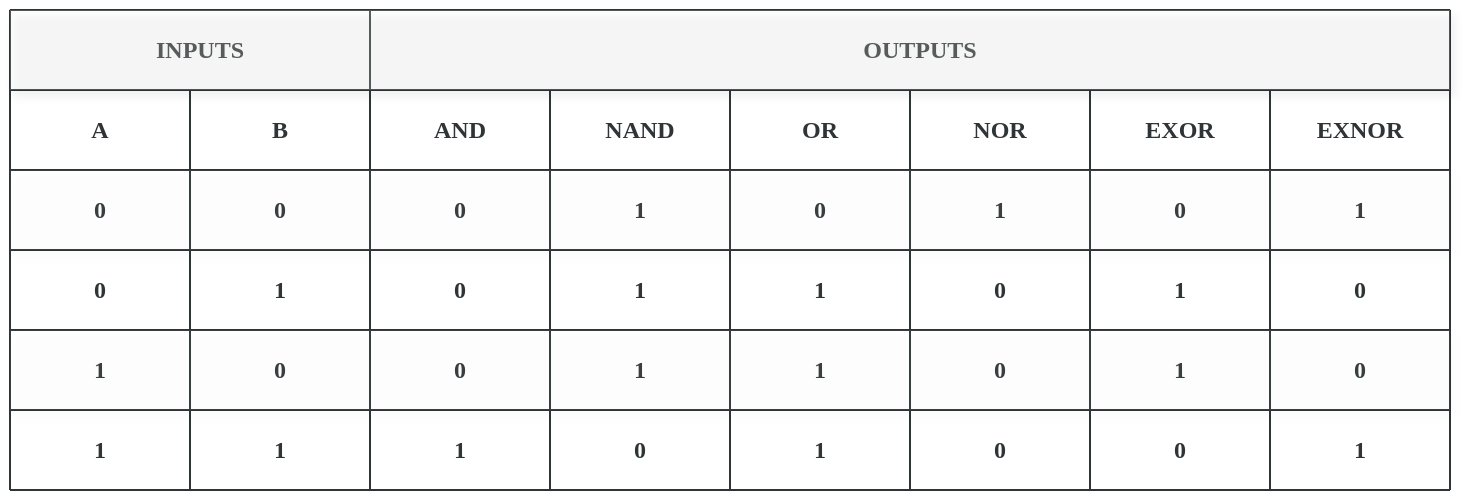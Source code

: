 <mxfile version="13.9.9" type="device"><diagram id="MSHIqcpCBfcRbb-1Ts9y" name="Page-1"><mxGraphModel dx="1408" dy="848" grid="0" gridSize="10" guides="1" tooltips="1" connect="1" arrows="1" fold="1" page="1" pageScale="1" pageWidth="827" pageHeight="1169" math="0" shadow="0"><root><mxCell id="0"/><mxCell id="1" parent="0"/><mxCell id="1zpp472SLrKWi5rRnS5--1" value="" style="endArrow=none;html=1;strokeColor=#2F3537;" edge="1" parent="1"><mxGeometry width="50" height="50" relative="1" as="geometry"><mxPoint x="40" y="40" as="sourcePoint"/><mxPoint x="760" y="40" as="targetPoint"/></mxGeometry></mxCell><mxCell id="1zpp472SLrKWi5rRnS5--2" value="" style="endArrow=none;html=1;strokeColor=#2F3537;" edge="1" parent="1"><mxGeometry width="50" height="50" relative="1" as="geometry"><mxPoint x="40" y="80" as="sourcePoint"/><mxPoint x="760" y="80" as="targetPoint"/></mxGeometry></mxCell><mxCell id="1zpp472SLrKWi5rRnS5--3" value="INPUTS" style="text;html=1;strokeColor=none;fillColor=none;align=center;verticalAlign=middle;whiteSpace=wrap;rounded=0;fontFamily=Fira Code;fontSource=https%3A%2F%2Ffonts.googleapis.com%2Fcss2%3Ffamily%3DFira%2BCode%3Awght%40300%26display%3Dswap';fontColor=#2F3537;fontStyle=1" vertex="1" parent="1"><mxGeometry x="100" y="50" width="70" height="20" as="geometry"/></mxCell><mxCell id="1zpp472SLrKWi5rRnS5--4" value="" style="endArrow=none;html=1;strokeColor=#2F3537;" edge="1" parent="1"><mxGeometry width="50" height="50" relative="1" as="geometry"><mxPoint x="220" y="40" as="sourcePoint"/><mxPoint x="220" y="280" as="targetPoint"/></mxGeometry></mxCell><mxCell id="1zpp472SLrKWi5rRnS5--5" value="" style="endArrow=none;html=1;strokeColor=#2F3537;" edge="1" parent="1"><mxGeometry width="50" height="50" relative="1" as="geometry"><mxPoint x="40" y="40" as="sourcePoint"/><mxPoint x="40" y="280" as="targetPoint"/></mxGeometry></mxCell><mxCell id="1zpp472SLrKWi5rRnS5--6" value="" style="endArrow=none;html=1;strokeColor=#2F3537;" edge="1" parent="1"><mxGeometry width="50" height="50" relative="1" as="geometry"><mxPoint x="310" y="80" as="sourcePoint"/><mxPoint x="310" y="280" as="targetPoint"/></mxGeometry></mxCell><mxCell id="1zpp472SLrKWi5rRnS5--7" value="" style="endArrow=none;html=1;strokeColor=#2F3537;" edge="1" parent="1"><mxGeometry width="50" height="50" relative="1" as="geometry"><mxPoint x="400" y="80" as="sourcePoint"/><mxPoint x="400" y="280" as="targetPoint"/></mxGeometry></mxCell><mxCell id="1zpp472SLrKWi5rRnS5--8" value="" style="endArrow=none;html=1;strokeColor=#2F3537;" edge="1" parent="1"><mxGeometry width="50" height="50" relative="1" as="geometry"><mxPoint x="490" y="80" as="sourcePoint"/><mxPoint x="490" y="280" as="targetPoint"/></mxGeometry></mxCell><mxCell id="1zpp472SLrKWi5rRnS5--9" value="" style="endArrow=none;html=1;strokeColor=#2F3537;" edge="1" parent="1"><mxGeometry width="50" height="50" relative="1" as="geometry"><mxPoint x="580" y="80" as="sourcePoint"/><mxPoint x="580" y="280" as="targetPoint"/></mxGeometry></mxCell><mxCell id="1zpp472SLrKWi5rRnS5--10" value="" style="endArrow=none;html=1;strokeColor=#2F3537;" edge="1" parent="1"><mxGeometry width="50" height="50" relative="1" as="geometry"><mxPoint x="670" y="80" as="sourcePoint"/><mxPoint x="670" y="280" as="targetPoint"/></mxGeometry></mxCell><mxCell id="1zpp472SLrKWi5rRnS5--11" value="" style="endArrow=none;html=1;strokeColor=#2F3537;" edge="1" parent="1"><mxGeometry width="50" height="50" relative="1" as="geometry"><mxPoint x="760" y="40" as="sourcePoint"/><mxPoint x="760" y="280" as="targetPoint"/></mxGeometry></mxCell><mxCell id="1zpp472SLrKWi5rRnS5--12" value="" style="endArrow=none;html=1;strokeColor=#2F3537;" edge="1" parent="1"><mxGeometry width="50" height="50" relative="1" as="geometry"><mxPoint x="130" y="80" as="sourcePoint"/><mxPoint x="130" y="280" as="targetPoint"/></mxGeometry></mxCell><mxCell id="1zpp472SLrKWi5rRnS5--13" value="" style="endArrow=none;html=1;strokeColor=#2F3537;" edge="1" parent="1"><mxGeometry width="50" height="50" relative="1" as="geometry"><mxPoint x="40" y="280" as="sourcePoint"/><mxPoint x="760" y="280" as="targetPoint"/></mxGeometry></mxCell><mxCell id="1zpp472SLrKWi5rRnS5--14" value="OUTPUTS" style="text;html=1;strokeColor=none;fillColor=none;align=center;verticalAlign=middle;whiteSpace=wrap;rounded=0;fontFamily=Fira Code;fontSource=https%3A%2F%2Ffonts.googleapis.com%2Fcss2%3Ffamily%3DFira%2BCode%3Awght%40300%26display%3Dswap';fontColor=#2F3537;fontStyle=1" vertex="1" parent="1"><mxGeometry x="460" y="50" width="70" height="20" as="geometry"/></mxCell><mxCell id="1zpp472SLrKWi5rRnS5--15" value="" style="endArrow=none;html=1;strokeColor=#2F3537;" edge="1" parent="1"><mxGeometry width="50" height="50" relative="1" as="geometry"><mxPoint x="40" y="120" as="sourcePoint"/><mxPoint x="760" y="120" as="targetPoint"/></mxGeometry></mxCell><mxCell id="1zpp472SLrKWi5rRnS5--16" value="" style="endArrow=none;html=1;strokeColor=#2F3537;" edge="1" parent="1"><mxGeometry width="50" height="50" relative="1" as="geometry"><mxPoint x="40" y="160" as="sourcePoint"/><mxPoint x="760" y="160" as="targetPoint"/></mxGeometry></mxCell><mxCell id="1zpp472SLrKWi5rRnS5--17" value="" style="endArrow=none;html=1;strokeColor=#2F3537;" edge="1" parent="1"><mxGeometry width="50" height="50" relative="1" as="geometry"><mxPoint x="40" y="200" as="sourcePoint"/><mxPoint x="760" y="200" as="targetPoint"/></mxGeometry></mxCell><mxCell id="1zpp472SLrKWi5rRnS5--18" value="" style="endArrow=none;html=1;strokeColor=#2F3537;" edge="1" parent="1"><mxGeometry width="50" height="50" relative="1" as="geometry"><mxPoint x="40" y="240" as="sourcePoint"/><mxPoint x="760" y="240" as="targetPoint"/></mxGeometry></mxCell><mxCell id="1zpp472SLrKWi5rRnS5--19" value="A&lt;span style=&quot;color: rgba(0 , 0 , 0 , 0) ; font-family: monospace ; font-size: 0px ; font-weight: 400&quot;&gt;%3CmxGraphModel%3E%3Croot%3E%3CmxCell%20id%3D%220%22%2F%3E%3CmxCell%20id%3D%221%22%20parent%3D%220%22%2F%3E%3CmxCell%20id%3D%222%22%20value%3D%22INPUTS%22%20style%3D%22text%3Bhtml%3D1%3BstrokeColor%3Dnone%3BfillColor%3Dnone%3Balign%3Dcenter%3BverticalAlign%3Dmiddle%3BwhiteSpace%3Dwrap%3Brounded%3D0%3BfontFamily%3DFira%20Code%3BfontSource%3Dhttps%253A%252F%252Ffonts.googleapis.com%252Fcss2%253Ffamily%253DFira%252BCode%253Awght%2540300%2526display%253Dswap'%3BfontColor%3D%232F3537%3BfontStyle%3D1%22%20vertex%3D%221%22%20parent%3D%221%22%3E%3CmxGeometry%20x%3D%22100%22%20y%3D%2250%22%20width%3D%2270%22%20height%3D%2220%22%20as%3D%22geometry%22%2F%3E%3C%2FmxCell%3E%3C%2Froot%3E%3C%2FmxGraphModel%3E&lt;br&gt;&lt;/span&gt;" style="text;html=1;strokeColor=none;fillColor=none;align=center;verticalAlign=middle;whiteSpace=wrap;rounded=0;fontFamily=Fira Code;fontSource=https%3A%2F%2Ffonts.googleapis.com%2Fcss2%3Ffamily%3DFira%2BCode%3Awght%40300%26display%3Dswap';fontColor=#2F3537;fontStyle=1" vertex="1" parent="1"><mxGeometry x="50" y="90" width="70" height="20" as="geometry"/></mxCell><mxCell id="1zpp472SLrKWi5rRnS5--22" value="B" style="text;html=1;strokeColor=none;fillColor=none;align=center;verticalAlign=middle;whiteSpace=wrap;rounded=0;fontFamily=Fira Code;fontSource=https%3A%2F%2Ffonts.googleapis.com%2Fcss2%3Ffamily%3DFira%2BCode%3Awght%40300%26display%3Dswap';fontColor=#2F3537;fontStyle=1" vertex="1" parent="1"><mxGeometry x="140" y="90" width="70" height="20" as="geometry"/></mxCell><mxCell id="1zpp472SLrKWi5rRnS5--23" value="AND" style="text;html=1;strokeColor=none;fillColor=none;align=center;verticalAlign=middle;whiteSpace=wrap;rounded=0;fontFamily=Fira Code;fontSource=https%3A%2F%2Ffonts.googleapis.com%2Fcss2%3Ffamily%3DFira%2BCode%3Awght%40300%26display%3Dswap';fontColor=#2F3537;fontStyle=1" vertex="1" parent="1"><mxGeometry x="230" y="90" width="70" height="20" as="geometry"/></mxCell><mxCell id="1zpp472SLrKWi5rRnS5--24" value="NAND" style="text;html=1;strokeColor=none;fillColor=none;align=center;verticalAlign=middle;whiteSpace=wrap;rounded=0;fontFamily=Fira Code;fontSource=https%3A%2F%2Ffonts.googleapis.com%2Fcss2%3Ffamily%3DFira%2BCode%3Awght%40300%26display%3Dswap';fontColor=#2F3537;fontStyle=1" vertex="1" parent="1"><mxGeometry x="320" y="90" width="70" height="20" as="geometry"/></mxCell><mxCell id="1zpp472SLrKWi5rRnS5--25" value="OR" style="text;html=1;strokeColor=none;fillColor=none;align=center;verticalAlign=middle;whiteSpace=wrap;rounded=0;fontFamily=Fira Code;fontSource=https%3A%2F%2Ffonts.googleapis.com%2Fcss2%3Ffamily%3DFira%2BCode%3Awght%40300%26display%3Dswap';fontColor=#2F3537;fontStyle=1" vertex="1" parent="1"><mxGeometry x="410" y="90" width="70" height="20" as="geometry"/></mxCell><mxCell id="1zpp472SLrKWi5rRnS5--26" value="NOR" style="text;html=1;strokeColor=none;fillColor=none;align=center;verticalAlign=middle;whiteSpace=wrap;rounded=0;fontFamily=Fira Code;fontSource=https%3A%2F%2Ffonts.googleapis.com%2Fcss2%3Ffamily%3DFira%2BCode%3Awght%40300%26display%3Dswap';fontColor=#2F3537;fontStyle=1" vertex="1" parent="1"><mxGeometry x="500" y="90" width="70" height="20" as="geometry"/></mxCell><mxCell id="1zpp472SLrKWi5rRnS5--27" value="EXOR" style="text;html=1;strokeColor=none;fillColor=none;align=center;verticalAlign=middle;whiteSpace=wrap;rounded=0;fontFamily=Fira Code;fontSource=https%3A%2F%2Ffonts.googleapis.com%2Fcss2%3Ffamily%3DFira%2BCode%3Awght%40300%26display%3Dswap';fontColor=#2F3537;fontStyle=1" vertex="1" parent="1"><mxGeometry x="590" y="90" width="70" height="20" as="geometry"/></mxCell><mxCell id="1zpp472SLrKWi5rRnS5--28" value="EXNOR" style="text;html=1;strokeColor=none;fillColor=none;align=center;verticalAlign=middle;whiteSpace=wrap;rounded=0;fontFamily=Fira Code;fontSource=https%3A%2F%2Ffonts.googleapis.com%2Fcss2%3Ffamily%3DFira%2BCode%3Awght%40300%26display%3Dswap';fontColor=#2F3537;fontStyle=1" vertex="1" parent="1"><mxGeometry x="680" y="90" width="70" height="20" as="geometry"/></mxCell><mxCell id="1zpp472SLrKWi5rRnS5--29" value="&lt;span style=&quot;color: rgba(0 , 0 , 0 , 0) ; font-family: monospace ; font-size: 0px ; font-weight: 400&quot;&gt;0&lt;br&gt;&lt;/span&gt;" style="text;html=1;strokeColor=none;fillColor=none;align=center;verticalAlign=middle;whiteSpace=wrap;rounded=0;fontFamily=Fira Code;fontSource=https%3A%2F%2Ffonts.googleapis.com%2Fcss2%3Ffamily%3DFira%2BCode%3Awght%40300%26display%3Dswap';fontColor=#2F3537;fontStyle=1" vertex="1" parent="1"><mxGeometry x="50" y="130" width="70" height="20" as="geometry"/></mxCell><mxCell id="1zpp472SLrKWi5rRnS5--30" value="0" style="text;html=1;strokeColor=none;fillColor=none;align=center;verticalAlign=middle;whiteSpace=wrap;rounded=0;fontFamily=Fira Code;fontSource=https%3A%2F%2Ffonts.googleapis.com%2Fcss2%3Ffamily%3DFira%2BCode%3Awght%40300%26display%3Dswap';fontColor=#2F3537;fontStyle=1" vertex="1" parent="1"><mxGeometry x="50" y="130" width="70" height="20" as="geometry"/></mxCell><mxCell id="1zpp472SLrKWi5rRnS5--31" value="0" style="text;html=1;strokeColor=none;fillColor=none;align=center;verticalAlign=middle;whiteSpace=wrap;rounded=0;fontFamily=Fira Code;fontSource=https%3A%2F%2Ffonts.googleapis.com%2Fcss2%3Ffamily%3DFira%2BCode%3Awght%40300%26display%3Dswap';fontColor=#2F3537;fontStyle=1" vertex="1" parent="1"><mxGeometry x="140" y="130" width="70" height="20" as="geometry"/></mxCell><mxCell id="1zpp472SLrKWi5rRnS5--32" value="0" style="text;html=1;strokeColor=none;fillColor=none;align=center;verticalAlign=middle;whiteSpace=wrap;rounded=0;fontFamily=Fira Code;fontSource=https%3A%2F%2Ffonts.googleapis.com%2Fcss2%3Ffamily%3DFira%2BCode%3Awght%40300%26display%3Dswap';fontColor=#2F3537;fontStyle=1" vertex="1" parent="1"><mxGeometry x="230" y="130" width="70" height="20" as="geometry"/></mxCell><mxCell id="1zpp472SLrKWi5rRnS5--33" value="0" style="text;html=1;strokeColor=none;fillColor=none;align=center;verticalAlign=middle;whiteSpace=wrap;rounded=0;fontFamily=Fira Code;fontSource=https%3A%2F%2Ffonts.googleapis.com%2Fcss2%3Ffamily%3DFira%2BCode%3Awght%40300%26display%3Dswap';fontColor=#2F3537;fontStyle=1" vertex="1" parent="1"><mxGeometry x="410" y="130" width="70" height="20" as="geometry"/></mxCell><mxCell id="1zpp472SLrKWi5rRnS5--34" value="0" style="text;html=1;strokeColor=none;fillColor=none;align=center;verticalAlign=middle;whiteSpace=wrap;rounded=0;fontFamily=Fira Code;fontSource=https%3A%2F%2Ffonts.googleapis.com%2Fcss2%3Ffamily%3DFira%2BCode%3Awght%40300%26display%3Dswap';fontColor=#2F3537;fontStyle=1" vertex="1" parent="1"><mxGeometry x="590" y="130" width="70" height="20" as="geometry"/></mxCell><mxCell id="1zpp472SLrKWi5rRnS5--35" value="0" style="text;html=1;strokeColor=none;fillColor=none;align=center;verticalAlign=middle;whiteSpace=wrap;rounded=0;fontFamily=Fira Code;fontSource=https%3A%2F%2Ffonts.googleapis.com%2Fcss2%3Ffamily%3DFira%2BCode%3Awght%40300%26display%3Dswap';fontColor=#2F3537;fontStyle=1" vertex="1" parent="1"><mxGeometry x="50" y="170" width="70" height="20" as="geometry"/></mxCell><mxCell id="1zpp472SLrKWi5rRnS5--36" value="0" style="text;html=1;strokeColor=none;fillColor=none;align=center;verticalAlign=middle;whiteSpace=wrap;rounded=0;fontFamily=Fira Code;fontSource=https%3A%2F%2Ffonts.googleapis.com%2Fcss2%3Ffamily%3DFira%2BCode%3Awght%40300%26display%3Dswap';fontColor=#2F3537;fontStyle=1" vertex="1" parent="1"><mxGeometry x="230" y="170" width="70" height="20" as="geometry"/></mxCell><mxCell id="1zpp472SLrKWi5rRnS5--37" value="0" style="text;html=1;strokeColor=none;fillColor=none;align=center;verticalAlign=middle;whiteSpace=wrap;rounded=0;fontFamily=Fira Code;fontSource=https%3A%2F%2Ffonts.googleapis.com%2Fcss2%3Ffamily%3DFira%2BCode%3Awght%40300%26display%3Dswap';fontColor=#2F3537;fontStyle=1" vertex="1" parent="1"><mxGeometry x="500" y="170" width="70" height="20" as="geometry"/></mxCell><mxCell id="1zpp472SLrKWi5rRnS5--38" value="0" style="text;html=1;strokeColor=none;fillColor=none;align=center;verticalAlign=middle;whiteSpace=wrap;rounded=0;fontFamily=Fira Code;fontSource=https%3A%2F%2Ffonts.googleapis.com%2Fcss2%3Ffamily%3DFira%2BCode%3Awght%40300%26display%3Dswap';fontColor=#2F3537;fontStyle=1" vertex="1" parent="1"><mxGeometry x="680" y="170" width="70" height="20" as="geometry"/></mxCell><mxCell id="1zpp472SLrKWi5rRnS5--39" value="0" style="text;html=1;strokeColor=none;fillColor=none;align=center;verticalAlign=middle;whiteSpace=wrap;rounded=0;fontFamily=Fira Code;fontSource=https%3A%2F%2Ffonts.googleapis.com%2Fcss2%3Ffamily%3DFira%2BCode%3Awght%40300%26display%3Dswap';fontColor=#2F3537;fontStyle=1" vertex="1" parent="1"><mxGeometry x="140" y="210" width="70" height="20" as="geometry"/></mxCell><mxCell id="1zpp472SLrKWi5rRnS5--40" value="0" style="text;html=1;strokeColor=none;fillColor=none;align=center;verticalAlign=middle;whiteSpace=wrap;rounded=0;fontFamily=Fira Code;fontSource=https%3A%2F%2Ffonts.googleapis.com%2Fcss2%3Ffamily%3DFira%2BCode%3Awght%40300%26display%3Dswap';fontColor=#2F3537;fontStyle=1" vertex="1" parent="1"><mxGeometry x="230" y="210" width="70" height="20" as="geometry"/></mxCell><mxCell id="1zpp472SLrKWi5rRnS5--41" value="0" style="text;html=1;strokeColor=none;fillColor=none;align=center;verticalAlign=middle;whiteSpace=wrap;rounded=0;fontFamily=Fira Code;fontSource=https%3A%2F%2Ffonts.googleapis.com%2Fcss2%3Ffamily%3DFira%2BCode%3Awght%40300%26display%3Dswap';fontColor=#2F3537;fontStyle=1" vertex="1" parent="1"><mxGeometry x="500" y="210" width="70" height="20" as="geometry"/></mxCell><mxCell id="1zpp472SLrKWi5rRnS5--42" value="0" style="text;html=1;strokeColor=none;fillColor=none;align=center;verticalAlign=middle;whiteSpace=wrap;rounded=0;fontFamily=Fira Code;fontSource=https%3A%2F%2Ffonts.googleapis.com%2Fcss2%3Ffamily%3DFira%2BCode%3Awght%40300%26display%3Dswap';fontColor=#2F3537;fontStyle=1" vertex="1" parent="1"><mxGeometry x="680" y="210" width="70" height="20" as="geometry"/></mxCell><mxCell id="1zpp472SLrKWi5rRnS5--43" value="0" style="text;html=1;strokeColor=none;fillColor=none;align=center;verticalAlign=middle;whiteSpace=wrap;rounded=0;fontFamily=Fira Code;fontSource=https%3A%2F%2Ffonts.googleapis.com%2Fcss2%3Ffamily%3DFira%2BCode%3Awght%40300%26display%3Dswap';fontColor=#2F3537;fontStyle=1" vertex="1" parent="1"><mxGeometry x="320" y="250" width="70" height="20" as="geometry"/></mxCell><mxCell id="1zpp472SLrKWi5rRnS5--44" value="0" style="text;html=1;strokeColor=none;fillColor=none;align=center;verticalAlign=middle;whiteSpace=wrap;rounded=0;fontFamily=Fira Code;fontSource=https%3A%2F%2Ffonts.googleapis.com%2Fcss2%3Ffamily%3DFira%2BCode%3Awght%40300%26display%3Dswap';fontColor=#2F3537;fontStyle=1" vertex="1" parent="1"><mxGeometry x="500" y="250" width="70" height="20" as="geometry"/></mxCell><mxCell id="1zpp472SLrKWi5rRnS5--45" value="0" style="text;html=1;strokeColor=none;fillColor=none;align=center;verticalAlign=middle;whiteSpace=wrap;rounded=0;fontFamily=Fira Code;fontSource=https%3A%2F%2Ffonts.googleapis.com%2Fcss2%3Ffamily%3DFira%2BCode%3Awght%40300%26display%3Dswap';fontColor=#2F3537;fontStyle=1" vertex="1" parent="1"><mxGeometry x="590" y="250" width="70" height="20" as="geometry"/></mxCell><mxCell id="1zpp472SLrKWi5rRnS5--46" value="1" style="text;html=1;strokeColor=none;fillColor=none;align=center;verticalAlign=middle;whiteSpace=wrap;rounded=0;fontFamily=Fira Code;fontSource=https%3A%2F%2Ffonts.googleapis.com%2Fcss2%3Ffamily%3DFira%2BCode%3Awght%40300%26display%3Dswap';fontColor=#2F3537;fontStyle=1" vertex="1" parent="1"><mxGeometry x="320" y="130" width="70" height="20" as="geometry"/></mxCell><mxCell id="1zpp472SLrKWi5rRnS5--47" value="1" style="text;html=1;strokeColor=none;fillColor=none;align=center;verticalAlign=middle;whiteSpace=wrap;rounded=0;fontFamily=Fira Code;fontSource=https%3A%2F%2Ffonts.googleapis.com%2Fcss2%3Ffamily%3DFira%2BCode%3Awght%40300%26display%3Dswap';fontColor=#2F3537;fontStyle=1" vertex="1" parent="1"><mxGeometry x="500" y="130" width="70" height="20" as="geometry"/></mxCell><mxCell id="1zpp472SLrKWi5rRnS5--48" value="1" style="text;html=1;strokeColor=none;fillColor=none;align=center;verticalAlign=middle;whiteSpace=wrap;rounded=0;fontFamily=Fira Code;fontSource=https%3A%2F%2Ffonts.googleapis.com%2Fcss2%3Ffamily%3DFira%2BCode%3Awght%40300%26display%3Dswap';fontColor=#2F3537;fontStyle=1" vertex="1" parent="1"><mxGeometry x="680" y="130" width="70" height="20" as="geometry"/></mxCell><mxCell id="1zpp472SLrKWi5rRnS5--49" value="1" style="text;html=1;strokeColor=none;fillColor=none;align=center;verticalAlign=middle;whiteSpace=wrap;rounded=0;fontFamily=Fira Code;fontSource=https%3A%2F%2Ffonts.googleapis.com%2Fcss2%3Ffamily%3DFira%2BCode%3Awght%40300%26display%3Dswap';fontColor=#2F3537;fontStyle=1" vertex="1" parent="1"><mxGeometry x="590" y="170" width="70" height="20" as="geometry"/></mxCell><mxCell id="1zpp472SLrKWi5rRnS5--50" value="1" style="text;html=1;strokeColor=none;fillColor=none;align=center;verticalAlign=middle;whiteSpace=wrap;rounded=0;fontFamily=Fira Code;fontSource=https%3A%2F%2Ffonts.googleapis.com%2Fcss2%3Ffamily%3DFira%2BCode%3Awght%40300%26display%3Dswap';fontColor=#2F3537;fontStyle=1" vertex="1" parent="1"><mxGeometry x="410" y="170" width="70" height="20" as="geometry"/></mxCell><mxCell id="1zpp472SLrKWi5rRnS5--51" value="1" style="text;html=1;strokeColor=none;fillColor=none;align=center;verticalAlign=middle;whiteSpace=wrap;rounded=0;fontFamily=Fira Code;fontSource=https%3A%2F%2Ffonts.googleapis.com%2Fcss2%3Ffamily%3DFira%2BCode%3Awght%40300%26display%3Dswap';fontColor=#2F3537;fontStyle=1" vertex="1" parent="1"><mxGeometry x="320" y="170" width="70" height="20" as="geometry"/></mxCell><mxCell id="1zpp472SLrKWi5rRnS5--52" value="1" style="text;html=1;strokeColor=none;fillColor=none;align=center;verticalAlign=middle;whiteSpace=wrap;rounded=0;fontFamily=Fira Code;fontSource=https%3A%2F%2Ffonts.googleapis.com%2Fcss2%3Ffamily%3DFira%2BCode%3Awght%40300%26display%3Dswap';fontColor=#2F3537;fontStyle=1" vertex="1" parent="1"><mxGeometry x="140" y="170" width="70" height="20" as="geometry"/></mxCell><mxCell id="1zpp472SLrKWi5rRnS5--53" value="1" style="text;html=1;strokeColor=none;fillColor=none;align=center;verticalAlign=middle;whiteSpace=wrap;rounded=0;fontFamily=Fira Code;fontSource=https%3A%2F%2Ffonts.googleapis.com%2Fcss2%3Ffamily%3DFira%2BCode%3Awght%40300%26display%3Dswap';fontColor=#2F3537;fontStyle=1" vertex="1" parent="1"><mxGeometry x="50" y="210" width="70" height="20" as="geometry"/></mxCell><mxCell id="1zpp472SLrKWi5rRnS5--54" value="1" style="text;html=1;strokeColor=none;fillColor=none;align=center;verticalAlign=middle;whiteSpace=wrap;rounded=0;fontFamily=Fira Code;fontSource=https%3A%2F%2Ffonts.googleapis.com%2Fcss2%3Ffamily%3DFira%2BCode%3Awght%40300%26display%3Dswap';fontColor=#2F3537;fontStyle=1" vertex="1" parent="1"><mxGeometry x="320" y="210" width="70" height="20" as="geometry"/></mxCell><mxCell id="1zpp472SLrKWi5rRnS5--55" value="1" style="text;html=1;strokeColor=none;fillColor=none;align=center;verticalAlign=middle;whiteSpace=wrap;rounded=0;fontFamily=Fira Code;fontSource=https%3A%2F%2Ffonts.googleapis.com%2Fcss2%3Ffamily%3DFira%2BCode%3Awght%40300%26display%3Dswap';fontColor=#2F3537;fontStyle=1" vertex="1" parent="1"><mxGeometry x="410" y="210" width="70" height="20" as="geometry"/></mxCell><mxCell id="1zpp472SLrKWi5rRnS5--56" value="1" style="text;html=1;strokeColor=none;fillColor=none;align=center;verticalAlign=middle;whiteSpace=wrap;rounded=0;fontFamily=Fira Code;fontSource=https%3A%2F%2Ffonts.googleapis.com%2Fcss2%3Ffamily%3DFira%2BCode%3Awght%40300%26display%3Dswap';fontColor=#2F3537;fontStyle=1" vertex="1" parent="1"><mxGeometry x="680" y="250" width="70" height="20" as="geometry"/></mxCell><mxCell id="1zpp472SLrKWi5rRnS5--57" value="1" style="text;html=1;strokeColor=none;fillColor=none;align=center;verticalAlign=middle;whiteSpace=wrap;rounded=0;fontFamily=Fira Code;fontSource=https%3A%2F%2Ffonts.googleapis.com%2Fcss2%3Ffamily%3DFira%2BCode%3Awght%40300%26display%3Dswap';fontColor=#2F3537;fontStyle=1" vertex="1" parent="1"><mxGeometry x="590" y="210" width="70" height="20" as="geometry"/></mxCell><mxCell id="1zpp472SLrKWi5rRnS5--58" value="1" style="text;html=1;strokeColor=none;fillColor=none;align=center;verticalAlign=middle;whiteSpace=wrap;rounded=0;fontFamily=Fira Code;fontSource=https%3A%2F%2Ffonts.googleapis.com%2Fcss2%3Ffamily%3DFira%2BCode%3Awght%40300%26display%3Dswap';fontColor=#2F3537;fontStyle=1" vertex="1" parent="1"><mxGeometry x="410" y="250" width="70" height="20" as="geometry"/></mxCell><mxCell id="1zpp472SLrKWi5rRnS5--59" value="1" style="text;html=1;strokeColor=none;fillColor=none;align=center;verticalAlign=middle;whiteSpace=wrap;rounded=0;fontFamily=Fira Code;fontSource=https%3A%2F%2Ffonts.googleapis.com%2Fcss2%3Ffamily%3DFira%2BCode%3Awght%40300%26display%3Dswap';fontColor=#2F3537;fontStyle=1" vertex="1" parent="1"><mxGeometry x="230" y="250" width="70" height="20" as="geometry"/></mxCell><mxCell id="1zpp472SLrKWi5rRnS5--60" value="1" style="text;html=1;strokeColor=none;fillColor=none;align=center;verticalAlign=middle;whiteSpace=wrap;rounded=0;fontFamily=Fira Code;fontSource=https%3A%2F%2Ffonts.googleapis.com%2Fcss2%3Ffamily%3DFira%2BCode%3Awght%40300%26display%3Dswap';fontColor=#2F3537;fontStyle=1" vertex="1" parent="1"><mxGeometry x="140" y="250" width="70" height="20" as="geometry"/></mxCell><mxCell id="1zpp472SLrKWi5rRnS5--61" value="1" style="text;html=1;strokeColor=none;fillColor=none;align=center;verticalAlign=middle;whiteSpace=wrap;rounded=0;fontFamily=Fira Code;fontSource=https%3A%2F%2Ffonts.googleapis.com%2Fcss2%3Ffamily%3DFira%2BCode%3Awght%40300%26display%3Dswap';fontColor=#2F3537;fontStyle=1" vertex="1" parent="1"><mxGeometry x="50" y="250" width="70" height="20" as="geometry"/></mxCell><mxCell id="1zpp472SLrKWi5rRnS5--62" value="" style="rounded=0;whiteSpace=wrap;html=1;fontFamily=Lucida Console;strokeColor=#2F3537;opacity=20;fillColor=#FFFFFF;shadow=1;fontColor=#2F3537;" vertex="1" parent="1"><mxGeometry x="40" y="40" width="720" height="40" as="geometry"/></mxCell><mxCell id="1zpp472SLrKWi5rRnS5--63" value="" style="rounded=0;whiteSpace=wrap;html=1;fontFamily=Lucida Console;strokeColor=#2F3537;opacity=5;fillColor=#FFFFFF;shadow=1;fontColor=#2F3537;" vertex="1" parent="1"><mxGeometry x="40" y="120" width="720" height="40" as="geometry"/></mxCell><mxCell id="1zpp472SLrKWi5rRnS5--64" value="" style="rounded=0;whiteSpace=wrap;html=1;fontFamily=Lucida Console;strokeColor=#2F3537;opacity=5;fillColor=#FFFFFF;shadow=1;fontColor=#2F3537;" vertex="1" parent="1"><mxGeometry x="40" y="200" width="720" height="40" as="geometry"/></mxCell></root></mxGraphModel></diagram></mxfile>